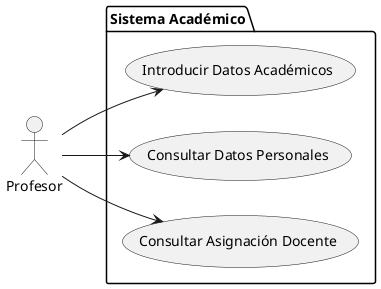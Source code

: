 @startuml
left to right direction
actor Profesor
package "Sistema Académico" {
    usecase "Introducir Datos Académicos" as IntroducirDatosAcademicos
    usecase "Consultar Datos Personales" as ConsultarValores
    usecase "Consultar Asignación Docente" as ConsultarAsignaciones
}
Profesor --> IntroducirDatosAcademicos
Profesor --> ConsultarValores
Profesor --> ConsultarAsignaciones
@enduml
